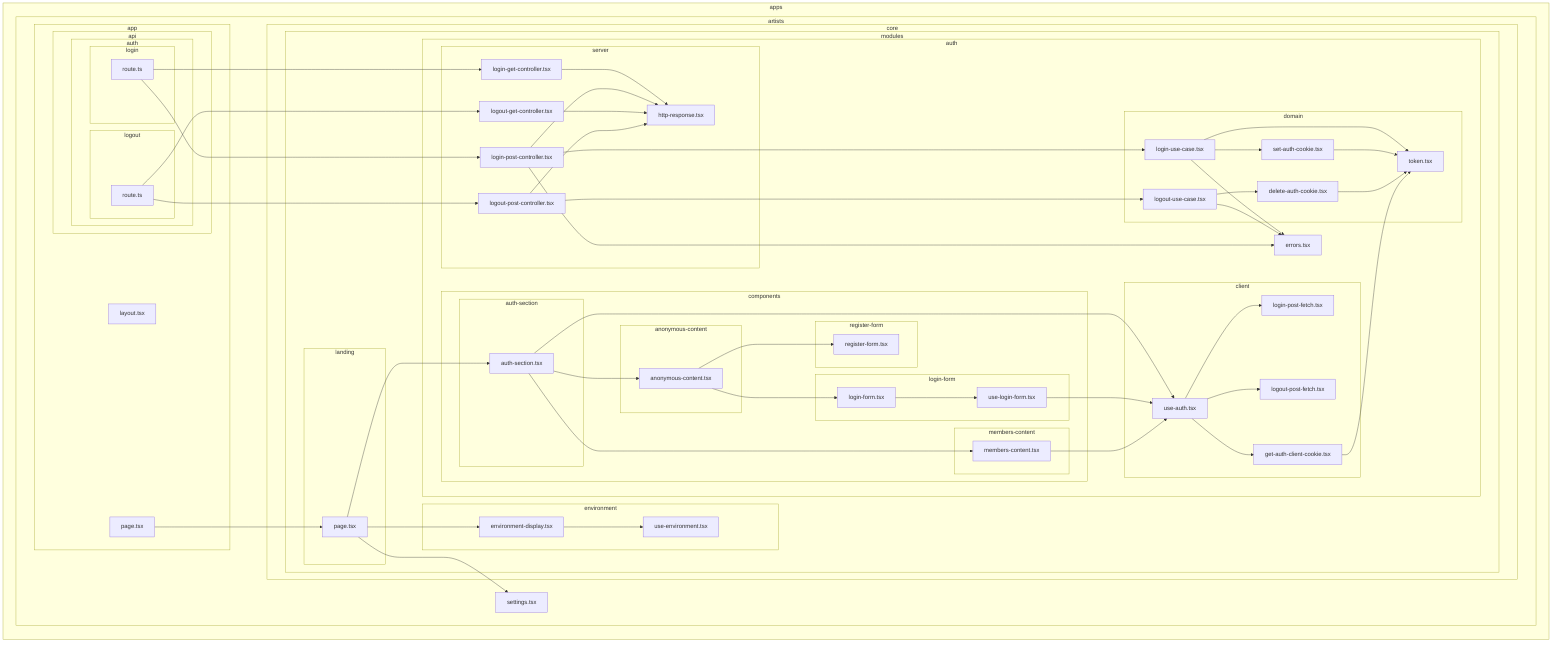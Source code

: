 flowchart LR

subgraph 0["apps"]
subgraph 1["artists"]
subgraph 2["app"]
subgraph 3["api"]
subgraph 4["auth"]
subgraph 5["login"]
6["route.ts"]
end
subgraph J["logout"]
K["route.ts"]
end
end
end
P["layout.tsx"]
Q["page.tsx"]
end
subgraph 7["core"]
subgraph 8["modules"]
subgraph 9["auth"]
subgraph A["server"]
B["login-get-controller.tsx"]
C["http-response.tsx"]
D["login-post-controller.tsx"]
L["logout-get-controller.tsx"]
M["logout-post-controller.tsx"]
end
subgraph E["domain"]
F["login-use-case.tsx"]
H["set-auth-cookie.tsx"]
I["token.tsx"]
N["logout-use-case.tsx"]
O["delete-auth-cookie.tsx"]
end
G["errors.tsx"]
subgraph U["components"]
subgraph V["auth-section"]
W["auth-section.tsx"]
end
subgraph 12["anonymous-content"]
13["anonymous-content.tsx"]
end
subgraph 14["login-form"]
15["login-form.tsx"]
16["use-login-form.tsx"]
end
subgraph 17["register-form"]
18["register-form.tsx"]
end
subgraph 19["members-content"]
1A["members-content.tsx"]
end
end
subgraph X["client"]
Y["use-auth.tsx"]
Z["get-auth-client-cookie.tsx"]
10["login-post-fetch.tsx"]
11["logout-post-fetch.tsx"]
end
end
subgraph R["landing"]
S["page.tsx"]
end
subgraph 1B["environment"]
1C["environment-display.tsx"]
1D["use-environment.tsx"]
end
end
end
T["settings.tsx"]
end
end
6-->B
6-->D
B-->C
D-->F
D-->G
D-->C
F-->G
F-->H
F-->I
H-->I
K-->L
K-->M
L-->C
M-->N
M-->C
N-->G
N-->O
O-->I
Q-->S
S-->T
S-->W
S-->1C
W-->Y
W-->13
W-->1A
Y-->Z
Y-->10
Y-->11
Z-->I
13-->15
13-->18
15-->16
16-->Y
1A-->Y
1C-->1D